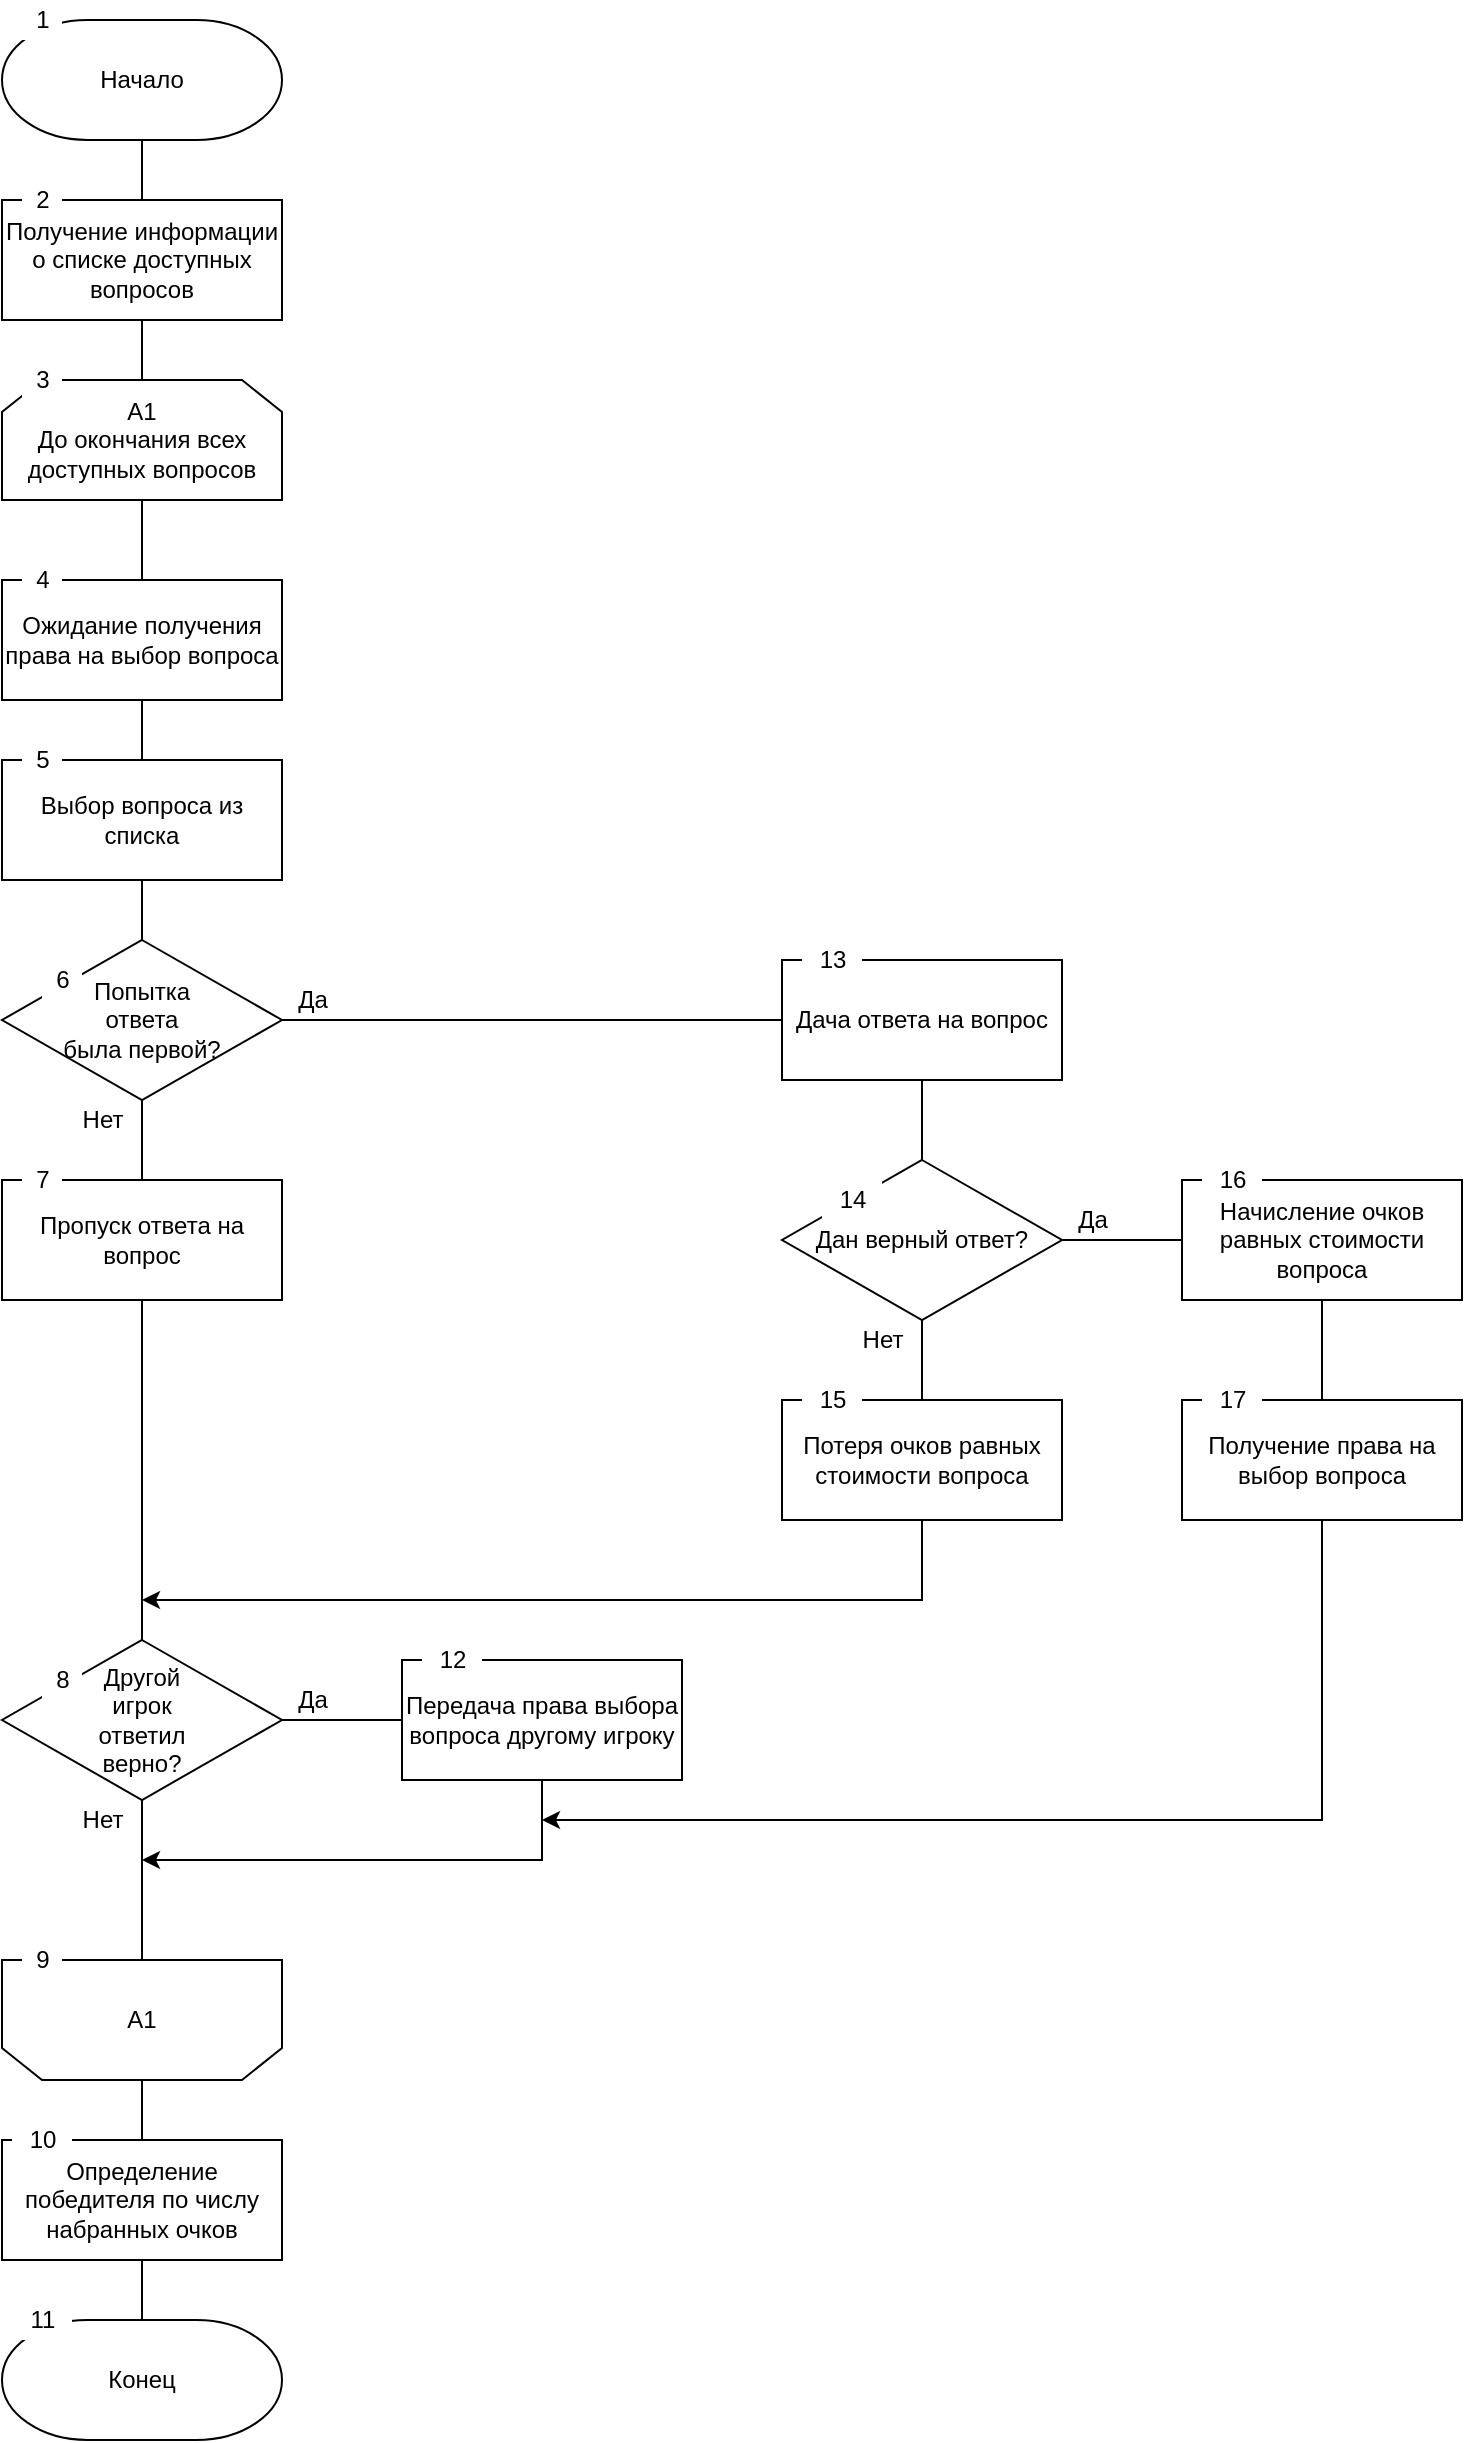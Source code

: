 <mxfile version="14.4.3" type="device"><diagram id="gBVzImfNDz74cVHBCHOD" name="Page-1"><mxGraphModel dx="1086" dy="806" grid="1" gridSize="10" guides="1" tooltips="1" connect="1" arrows="1" fold="1" page="1" pageScale="1" pageWidth="850" pageHeight="1100" math="0" shadow="0"><root><mxCell id="0"/><mxCell id="1" parent="0"/><mxCell id="wkiHpOZ1ZCbrlc2kg0uj-21" style="edgeStyle=orthogonalEdgeStyle;rounded=1;orthogonalLoop=1;jettySize=auto;html=1;entryX=0.5;entryY=0;entryDx=0;entryDy=0;endArrow=none;" parent="1" source="wkiHpOZ1ZCbrlc2kg0uj-3" target="wkiHpOZ1ZCbrlc2kg0uj-6" edge="1"><mxGeometry relative="1" as="geometry"/></mxCell><mxCell id="wkiHpOZ1ZCbrlc2kg0uj-3" value="Получение информации&lt;br&gt;о списке доступных вопросов" style="rounded=0;whiteSpace=wrap;html=1;" parent="1" vertex="1"><mxGeometry x="320" y="110" width="140" height="60" as="geometry"/></mxCell><mxCell id="wkiHpOZ1ZCbrlc2kg0uj-20" style="edgeStyle=orthogonalEdgeStyle;rounded=1;orthogonalLoop=1;jettySize=auto;html=1;entryX=0.5;entryY=0;entryDx=0;entryDy=0;endArrow=none;" parent="1" source="wkiHpOZ1ZCbrlc2kg0uj-5" target="wkiHpOZ1ZCbrlc2kg0uj-3" edge="1"><mxGeometry relative="1" as="geometry"/></mxCell><mxCell id="wkiHpOZ1ZCbrlc2kg0uj-5" value="Начало" style="strokeWidth=1;html=1;shape=mxgraph.flowchart.terminator;whiteSpace=wrap;fontStyle=0" parent="1" vertex="1"><mxGeometry x="320" y="20" width="140" height="60" as="geometry"/></mxCell><mxCell id="wkiHpOZ1ZCbrlc2kg0uj-22" style="edgeStyle=orthogonalEdgeStyle;rounded=1;orthogonalLoop=1;jettySize=auto;html=1;entryX=0.5;entryY=0;entryDx=0;entryDy=0;endArrow=none;" parent="1" source="wkiHpOZ1ZCbrlc2kg0uj-6" target="wkiHpOZ1ZCbrlc2kg0uj-11" edge="1"><mxGeometry relative="1" as="geometry"/></mxCell><mxCell id="wkiHpOZ1ZCbrlc2kg0uj-6" value="А1&lt;br&gt;До окончания всех доступных вопросов" style="shape=loopLimit;whiteSpace=wrap;html=1;strokeWidth=1;" parent="1" vertex="1"><mxGeometry x="320" y="200" width="140" height="60" as="geometry"/></mxCell><mxCell id="wkiHpOZ1ZCbrlc2kg0uj-7" value="Конец" style="strokeWidth=1;html=1;shape=mxgraph.flowchart.terminator;whiteSpace=wrap;fontStyle=0" parent="1" vertex="1"><mxGeometry x="320" y="1170" width="140" height="60" as="geometry"/></mxCell><mxCell id="wkiHpOZ1ZCbrlc2kg0uj-30" style="edgeStyle=orthogonalEdgeStyle;rounded=1;orthogonalLoop=1;jettySize=auto;html=1;entryX=0.5;entryY=0;entryDx=0;entryDy=0;endArrow=none;" parent="1" source="wkiHpOZ1ZCbrlc2kg0uj-8" target="wkiHpOZ1ZCbrlc2kg0uj-10" edge="1"><mxGeometry relative="1" as="geometry"/></mxCell><mxCell id="wkiHpOZ1ZCbrlc2kg0uj-8" value="Выбор вопроса из списка" style="rounded=0;whiteSpace=wrap;html=1;" parent="1" vertex="1"><mxGeometry x="320" y="390" width="140" height="60" as="geometry"/></mxCell><mxCell id="wkiHpOZ1ZCbrlc2kg0uj-31" style="edgeStyle=orthogonalEdgeStyle;rounded=1;orthogonalLoop=1;jettySize=auto;html=1;entryX=0.5;entryY=0;entryDx=0;entryDy=0;endArrow=none;" parent="1" source="wkiHpOZ1ZCbrlc2kg0uj-9" target="wkiHpOZ1ZCbrlc2kg0uj-13" edge="1"><mxGeometry relative="1" as="geometry"/></mxCell><mxCell id="wkiHpOZ1ZCbrlc2kg0uj-9" value="Дача ответа на вопрос" style="rounded=0;whiteSpace=wrap;html=1;" parent="1" vertex="1"><mxGeometry x="710" y="490" width="140" height="60" as="geometry"/></mxCell><mxCell id="wkiHpOZ1ZCbrlc2kg0uj-12" style="edgeStyle=orthogonalEdgeStyle;rounded=1;orthogonalLoop=1;jettySize=auto;html=1;entryX=0;entryY=0.5;entryDx=0;entryDy=0;endArrow=none;" parent="1" source="wkiHpOZ1ZCbrlc2kg0uj-10" target="wkiHpOZ1ZCbrlc2kg0uj-9" edge="1"><mxGeometry relative="1" as="geometry"/></mxCell><mxCell id="wkiHpOZ1ZCbrlc2kg0uj-27" style="edgeStyle=orthogonalEdgeStyle;rounded=1;orthogonalLoop=1;jettySize=auto;html=1;endArrow=none;" parent="1" source="wkiHpOZ1ZCbrlc2kg0uj-10" target="wkiHpOZ1ZCbrlc2kg0uj-19" edge="1"><mxGeometry relative="1" as="geometry"/></mxCell><mxCell id="wkiHpOZ1ZCbrlc2kg0uj-10" value="Попытка &lt;br&gt;ответа &lt;br&gt;была первой?" style="rhombus;whiteSpace=wrap;html=1;strokeWidth=1;" parent="1" vertex="1"><mxGeometry x="320" y="480" width="140" height="80" as="geometry"/></mxCell><mxCell id="wkiHpOZ1ZCbrlc2kg0uj-29" style="edgeStyle=orthogonalEdgeStyle;rounded=1;orthogonalLoop=1;jettySize=auto;html=1;entryX=0.5;entryY=0;entryDx=0;entryDy=0;endArrow=none;" parent="1" source="wkiHpOZ1ZCbrlc2kg0uj-11" target="wkiHpOZ1ZCbrlc2kg0uj-8" edge="1"><mxGeometry relative="1" as="geometry"/></mxCell><mxCell id="wkiHpOZ1ZCbrlc2kg0uj-11" value="Ожидание получения права на выбор вопроса" style="rounded=0;whiteSpace=wrap;html=1;" parent="1" vertex="1"><mxGeometry x="320" y="300" width="140" height="60" as="geometry"/></mxCell><mxCell id="wkiHpOZ1ZCbrlc2kg0uj-32" style="edgeStyle=orthogonalEdgeStyle;rounded=1;orthogonalLoop=1;jettySize=auto;html=1;entryX=0;entryY=0.5;entryDx=0;entryDy=0;endArrow=none;" parent="1" source="wkiHpOZ1ZCbrlc2kg0uj-13" target="wkiHpOZ1ZCbrlc2kg0uj-17" edge="1"><mxGeometry relative="1" as="geometry"/></mxCell><mxCell id="wkiHpOZ1ZCbrlc2kg0uj-33" style="edgeStyle=orthogonalEdgeStyle;rounded=1;orthogonalLoop=1;jettySize=auto;html=1;entryX=0.5;entryY=0;entryDx=0;entryDy=0;endArrow=none;" parent="1" source="wkiHpOZ1ZCbrlc2kg0uj-13" target="wkiHpOZ1ZCbrlc2kg0uj-16" edge="1"><mxGeometry relative="1" as="geometry"/></mxCell><mxCell id="wkiHpOZ1ZCbrlc2kg0uj-13" value="Дан верный ответ?" style="rhombus;whiteSpace=wrap;html=1;strokeWidth=1;" parent="1" vertex="1"><mxGeometry x="710" y="590" width="140" height="80" as="geometry"/></mxCell><mxCell id="wkiHpOZ1ZCbrlc2kg0uj-42" style="edgeStyle=orthogonalEdgeStyle;rounded=1;orthogonalLoop=1;jettySize=auto;html=1;entryX=0.5;entryY=0;entryDx=0;entryDy=0;endArrow=none;" parent="1" source="wkiHpOZ1ZCbrlc2kg0uj-14" target="wkiHpOZ1ZCbrlc2kg0uj-18" edge="1"><mxGeometry relative="1" as="geometry"/></mxCell><mxCell id="wkiHpOZ1ZCbrlc2kg0uj-14" value="А1" style="shape=loopLimit;whiteSpace=wrap;html=1;strokeWidth=1;direction=west;" parent="1" vertex="1"><mxGeometry x="320" y="990" width="140" height="60" as="geometry"/></mxCell><mxCell id="wkiHpOZ1ZCbrlc2kg0uj-46" style="edgeStyle=orthogonalEdgeStyle;rounded=0;orthogonalLoop=1;jettySize=auto;html=1;" parent="1" source="wkiHpOZ1ZCbrlc2kg0uj-16" edge="1"><mxGeometry relative="1" as="geometry"><mxPoint x="390" y="810" as="targetPoint"/><Array as="points"><mxPoint x="780" y="810"/></Array></mxGeometry></mxCell><mxCell id="wkiHpOZ1ZCbrlc2kg0uj-16" value="Потеря очков равных стоимости вопроса" style="rounded=0;whiteSpace=wrap;html=1;" parent="1" vertex="1"><mxGeometry x="710" y="710" width="140" height="60" as="geometry"/></mxCell><mxCell id="wkiHpOZ1ZCbrlc2kg0uj-34" style="edgeStyle=orthogonalEdgeStyle;rounded=1;orthogonalLoop=1;jettySize=auto;html=1;entryX=0.5;entryY=0;entryDx=0;entryDy=0;endArrow=none;" parent="1" source="wkiHpOZ1ZCbrlc2kg0uj-17" target="wkiHpOZ1ZCbrlc2kg0uj-23" edge="1"><mxGeometry relative="1" as="geometry"/></mxCell><mxCell id="wkiHpOZ1ZCbrlc2kg0uj-17" value="Начисление очков&lt;br&gt;равных стоимости вопроса" style="rounded=0;whiteSpace=wrap;html=1;" parent="1" vertex="1"><mxGeometry x="910" y="600" width="140" height="60" as="geometry"/></mxCell><mxCell id="wkiHpOZ1ZCbrlc2kg0uj-43" style="edgeStyle=orthogonalEdgeStyle;rounded=1;orthogonalLoop=1;jettySize=auto;html=1;entryX=0.5;entryY=0;entryDx=0;entryDy=0;entryPerimeter=0;endArrow=none;" parent="1" source="wkiHpOZ1ZCbrlc2kg0uj-18" target="wkiHpOZ1ZCbrlc2kg0uj-7" edge="1"><mxGeometry relative="1" as="geometry"/></mxCell><mxCell id="wkiHpOZ1ZCbrlc2kg0uj-18" value="Определение победителя по числу набранных очков" style="rounded=0;whiteSpace=wrap;html=1;" parent="1" vertex="1"><mxGeometry x="320" y="1080" width="140" height="60" as="geometry"/></mxCell><mxCell id="wkiHpOZ1ZCbrlc2kg0uj-36" style="edgeStyle=orthogonalEdgeStyle;rounded=1;orthogonalLoop=1;jettySize=auto;html=1;entryX=0.5;entryY=0;entryDx=0;entryDy=0;endArrow=none;" parent="1" source="wkiHpOZ1ZCbrlc2kg0uj-19" target="wkiHpOZ1ZCbrlc2kg0uj-26" edge="1"><mxGeometry relative="1" as="geometry"/></mxCell><mxCell id="wkiHpOZ1ZCbrlc2kg0uj-19" value="Пропуск ответа на вопрос" style="rounded=0;whiteSpace=wrap;html=1;" parent="1" vertex="1"><mxGeometry x="320" y="600" width="140" height="60" as="geometry"/></mxCell><mxCell id="wkiHpOZ1ZCbrlc2kg0uj-72" style="edgeStyle=orthogonalEdgeStyle;rounded=0;orthogonalLoop=1;jettySize=auto;html=1;" parent="1" source="wkiHpOZ1ZCbrlc2kg0uj-23" edge="1"><mxGeometry relative="1" as="geometry"><mxPoint x="590" y="920" as="targetPoint"/><Array as="points"><mxPoint x="980" y="920"/></Array></mxGeometry></mxCell><mxCell id="wkiHpOZ1ZCbrlc2kg0uj-23" value="Получение права на выбор вопроса" style="rounded=0;whiteSpace=wrap;html=1;" parent="1" vertex="1"><mxGeometry x="910" y="710" width="140" height="60" as="geometry"/></mxCell><mxCell id="wkiHpOZ1ZCbrlc2kg0uj-37" style="edgeStyle=orthogonalEdgeStyle;rounded=1;orthogonalLoop=1;jettySize=auto;html=1;entryX=0;entryY=0.5;entryDx=0;entryDy=0;endArrow=none;" parent="1" source="wkiHpOZ1ZCbrlc2kg0uj-26" target="wkiHpOZ1ZCbrlc2kg0uj-28" edge="1"><mxGeometry relative="1" as="geometry"/></mxCell><mxCell id="wkiHpOZ1ZCbrlc2kg0uj-38" style="edgeStyle=orthogonalEdgeStyle;rounded=1;orthogonalLoop=1;jettySize=auto;html=1;entryX=0.5;entryY=1;entryDx=0;entryDy=0;endArrow=none;" parent="1" source="wkiHpOZ1ZCbrlc2kg0uj-26" target="wkiHpOZ1ZCbrlc2kg0uj-14" edge="1"><mxGeometry relative="1" as="geometry"/></mxCell><mxCell id="wkiHpOZ1ZCbrlc2kg0uj-26" value="Другой &lt;br&gt;игрок&lt;br&gt;ответил &lt;br&gt;верно?" style="rhombus;whiteSpace=wrap;html=1;strokeWidth=1;" parent="1" vertex="1"><mxGeometry x="320" y="830" width="140" height="80" as="geometry"/></mxCell><mxCell id="wkiHpOZ1ZCbrlc2kg0uj-71" style="edgeStyle=orthogonalEdgeStyle;rounded=0;orthogonalLoop=1;jettySize=auto;html=1;" parent="1" source="wkiHpOZ1ZCbrlc2kg0uj-28" edge="1"><mxGeometry relative="1" as="geometry"><mxPoint x="390" y="940" as="targetPoint"/><Array as="points"><mxPoint x="590" y="940"/></Array></mxGeometry></mxCell><mxCell id="wkiHpOZ1ZCbrlc2kg0uj-28" value="Передача права выбора вопроса другому игроку" style="rounded=0;whiteSpace=wrap;html=1;" parent="1" vertex="1"><mxGeometry x="520" y="840" width="140" height="60" as="geometry"/></mxCell><mxCell id="wkiHpOZ1ZCbrlc2kg0uj-47" value="Да" style="text;html=1;align=center;verticalAlign=middle;resizable=0;points=[];autosize=1;" parent="1" vertex="1"><mxGeometry x="460" y="500" width="30" height="20" as="geometry"/></mxCell><mxCell id="wkiHpOZ1ZCbrlc2kg0uj-48" value="Нет" style="text;html=1;align=center;verticalAlign=middle;resizable=0;points=[];autosize=1;" parent="1" vertex="1"><mxGeometry x="350" y="560" width="40" height="20" as="geometry"/></mxCell><mxCell id="wkiHpOZ1ZCbrlc2kg0uj-49" value="Да" style="text;html=1;align=center;verticalAlign=middle;resizable=0;points=[];autosize=1;" parent="1" vertex="1"><mxGeometry x="850" y="610" width="30" height="20" as="geometry"/></mxCell><mxCell id="wkiHpOZ1ZCbrlc2kg0uj-50" value="Нет" style="text;html=1;align=center;verticalAlign=middle;resizable=0;points=[];autosize=1;" parent="1" vertex="1"><mxGeometry x="740" y="670" width="40" height="20" as="geometry"/></mxCell><mxCell id="wkiHpOZ1ZCbrlc2kg0uj-51" value="Да" style="text;html=1;align=center;verticalAlign=middle;resizable=0;points=[];autosize=1;" parent="1" vertex="1"><mxGeometry x="460" y="850" width="30" height="20" as="geometry"/></mxCell><mxCell id="wkiHpOZ1ZCbrlc2kg0uj-52" value="Нет" style="text;html=1;align=center;verticalAlign=middle;resizable=0;points=[];autosize=1;" parent="1" vertex="1"><mxGeometry x="350" y="910" width="40" height="20" as="geometry"/></mxCell><mxCell id="wkiHpOZ1ZCbrlc2kg0uj-53" value="1" style="text;html=1;align=center;verticalAlign=middle;resizable=0;points=[];autosize=1;fillColor=#ffffff;" parent="1" vertex="1"><mxGeometry x="330" y="10" width="20" height="20" as="geometry"/></mxCell><mxCell id="wkiHpOZ1ZCbrlc2kg0uj-54" value="2" style="text;html=1;align=center;verticalAlign=middle;resizable=0;points=[];autosize=1;fillColor=#ffffff;" parent="1" vertex="1"><mxGeometry x="330" y="100" width="20" height="20" as="geometry"/></mxCell><mxCell id="wkiHpOZ1ZCbrlc2kg0uj-55" value="3" style="text;html=1;align=center;verticalAlign=middle;resizable=0;points=[];autosize=1;fillColor=#ffffff;" parent="1" vertex="1"><mxGeometry x="330" y="190" width="20" height="20" as="geometry"/></mxCell><mxCell id="wkiHpOZ1ZCbrlc2kg0uj-56" value="4" style="text;html=1;align=center;verticalAlign=middle;resizable=0;points=[];autosize=1;fillColor=#ffffff;" parent="1" vertex="1"><mxGeometry x="330" y="290" width="20" height="20" as="geometry"/></mxCell><mxCell id="wkiHpOZ1ZCbrlc2kg0uj-57" value="5" style="text;html=1;align=center;verticalAlign=middle;resizable=0;points=[];autosize=1;fillColor=#ffffff;" parent="1" vertex="1"><mxGeometry x="330" y="380" width="20" height="20" as="geometry"/></mxCell><mxCell id="wkiHpOZ1ZCbrlc2kg0uj-58" value="6" style="text;html=1;align=center;verticalAlign=middle;resizable=0;points=[];autosize=1;fillColor=#ffffff;" parent="1" vertex="1"><mxGeometry x="340" y="490" width="20" height="20" as="geometry"/></mxCell><mxCell id="wkiHpOZ1ZCbrlc2kg0uj-59" value="7" style="text;html=1;align=center;verticalAlign=middle;resizable=0;points=[];autosize=1;fillColor=#ffffff;" parent="1" vertex="1"><mxGeometry x="330" y="590" width="20" height="20" as="geometry"/></mxCell><mxCell id="wkiHpOZ1ZCbrlc2kg0uj-60" value="8" style="text;html=1;align=center;verticalAlign=middle;resizable=0;points=[];autosize=1;fillColor=#ffffff;" parent="1" vertex="1"><mxGeometry x="340" y="840" width="20" height="20" as="geometry"/></mxCell><mxCell id="wkiHpOZ1ZCbrlc2kg0uj-61" value="9" style="text;html=1;align=center;verticalAlign=middle;resizable=0;points=[];autosize=1;fillColor=#ffffff;" parent="1" vertex="1"><mxGeometry x="330" y="980" width="20" height="20" as="geometry"/></mxCell><mxCell id="wkiHpOZ1ZCbrlc2kg0uj-62" value="10" style="text;html=1;align=center;verticalAlign=middle;resizable=0;points=[];autosize=1;fillColor=#ffffff;" parent="1" vertex="1"><mxGeometry x="325" y="1070" width="30" height="20" as="geometry"/></mxCell><mxCell id="wkiHpOZ1ZCbrlc2kg0uj-63" value="11" style="text;html=1;align=center;verticalAlign=middle;resizable=0;points=[];autosize=1;fillColor=#ffffff;" parent="1" vertex="1"><mxGeometry x="325" y="1160" width="30" height="20" as="geometry"/></mxCell><mxCell id="wkiHpOZ1ZCbrlc2kg0uj-64" value="12" style="text;html=1;align=center;verticalAlign=middle;resizable=0;points=[];autosize=1;fillColor=#ffffff;" parent="1" vertex="1"><mxGeometry x="530" y="830" width="30" height="20" as="geometry"/></mxCell><mxCell id="wkiHpOZ1ZCbrlc2kg0uj-65" value="13" style="text;html=1;align=center;verticalAlign=middle;resizable=0;points=[];autosize=1;fillColor=#ffffff;" parent="1" vertex="1"><mxGeometry x="720" y="480" width="30" height="20" as="geometry"/></mxCell><mxCell id="wkiHpOZ1ZCbrlc2kg0uj-66" value="14" style="text;html=1;align=center;verticalAlign=middle;resizable=0;points=[];autosize=1;fillColor=#ffffff;" parent="1" vertex="1"><mxGeometry x="730" y="600" width="30" height="20" as="geometry"/></mxCell><mxCell id="wkiHpOZ1ZCbrlc2kg0uj-67" value="15" style="text;html=1;align=center;verticalAlign=middle;resizable=0;points=[];autosize=1;fillColor=#ffffff;" parent="1" vertex="1"><mxGeometry x="720" y="700" width="30" height="20" as="geometry"/></mxCell><mxCell id="wkiHpOZ1ZCbrlc2kg0uj-68" value="16" style="text;html=1;align=center;verticalAlign=middle;resizable=0;points=[];autosize=1;fillColor=#ffffff;" parent="1" vertex="1"><mxGeometry x="920" y="590" width="30" height="20" as="geometry"/></mxCell><mxCell id="wkiHpOZ1ZCbrlc2kg0uj-69" value="17" style="text;html=1;align=center;verticalAlign=middle;resizable=0;points=[];autosize=1;fillColor=#ffffff;" parent="1" vertex="1"><mxGeometry x="920" y="700" width="30" height="20" as="geometry"/></mxCell></root></mxGraphModel></diagram></mxfile>